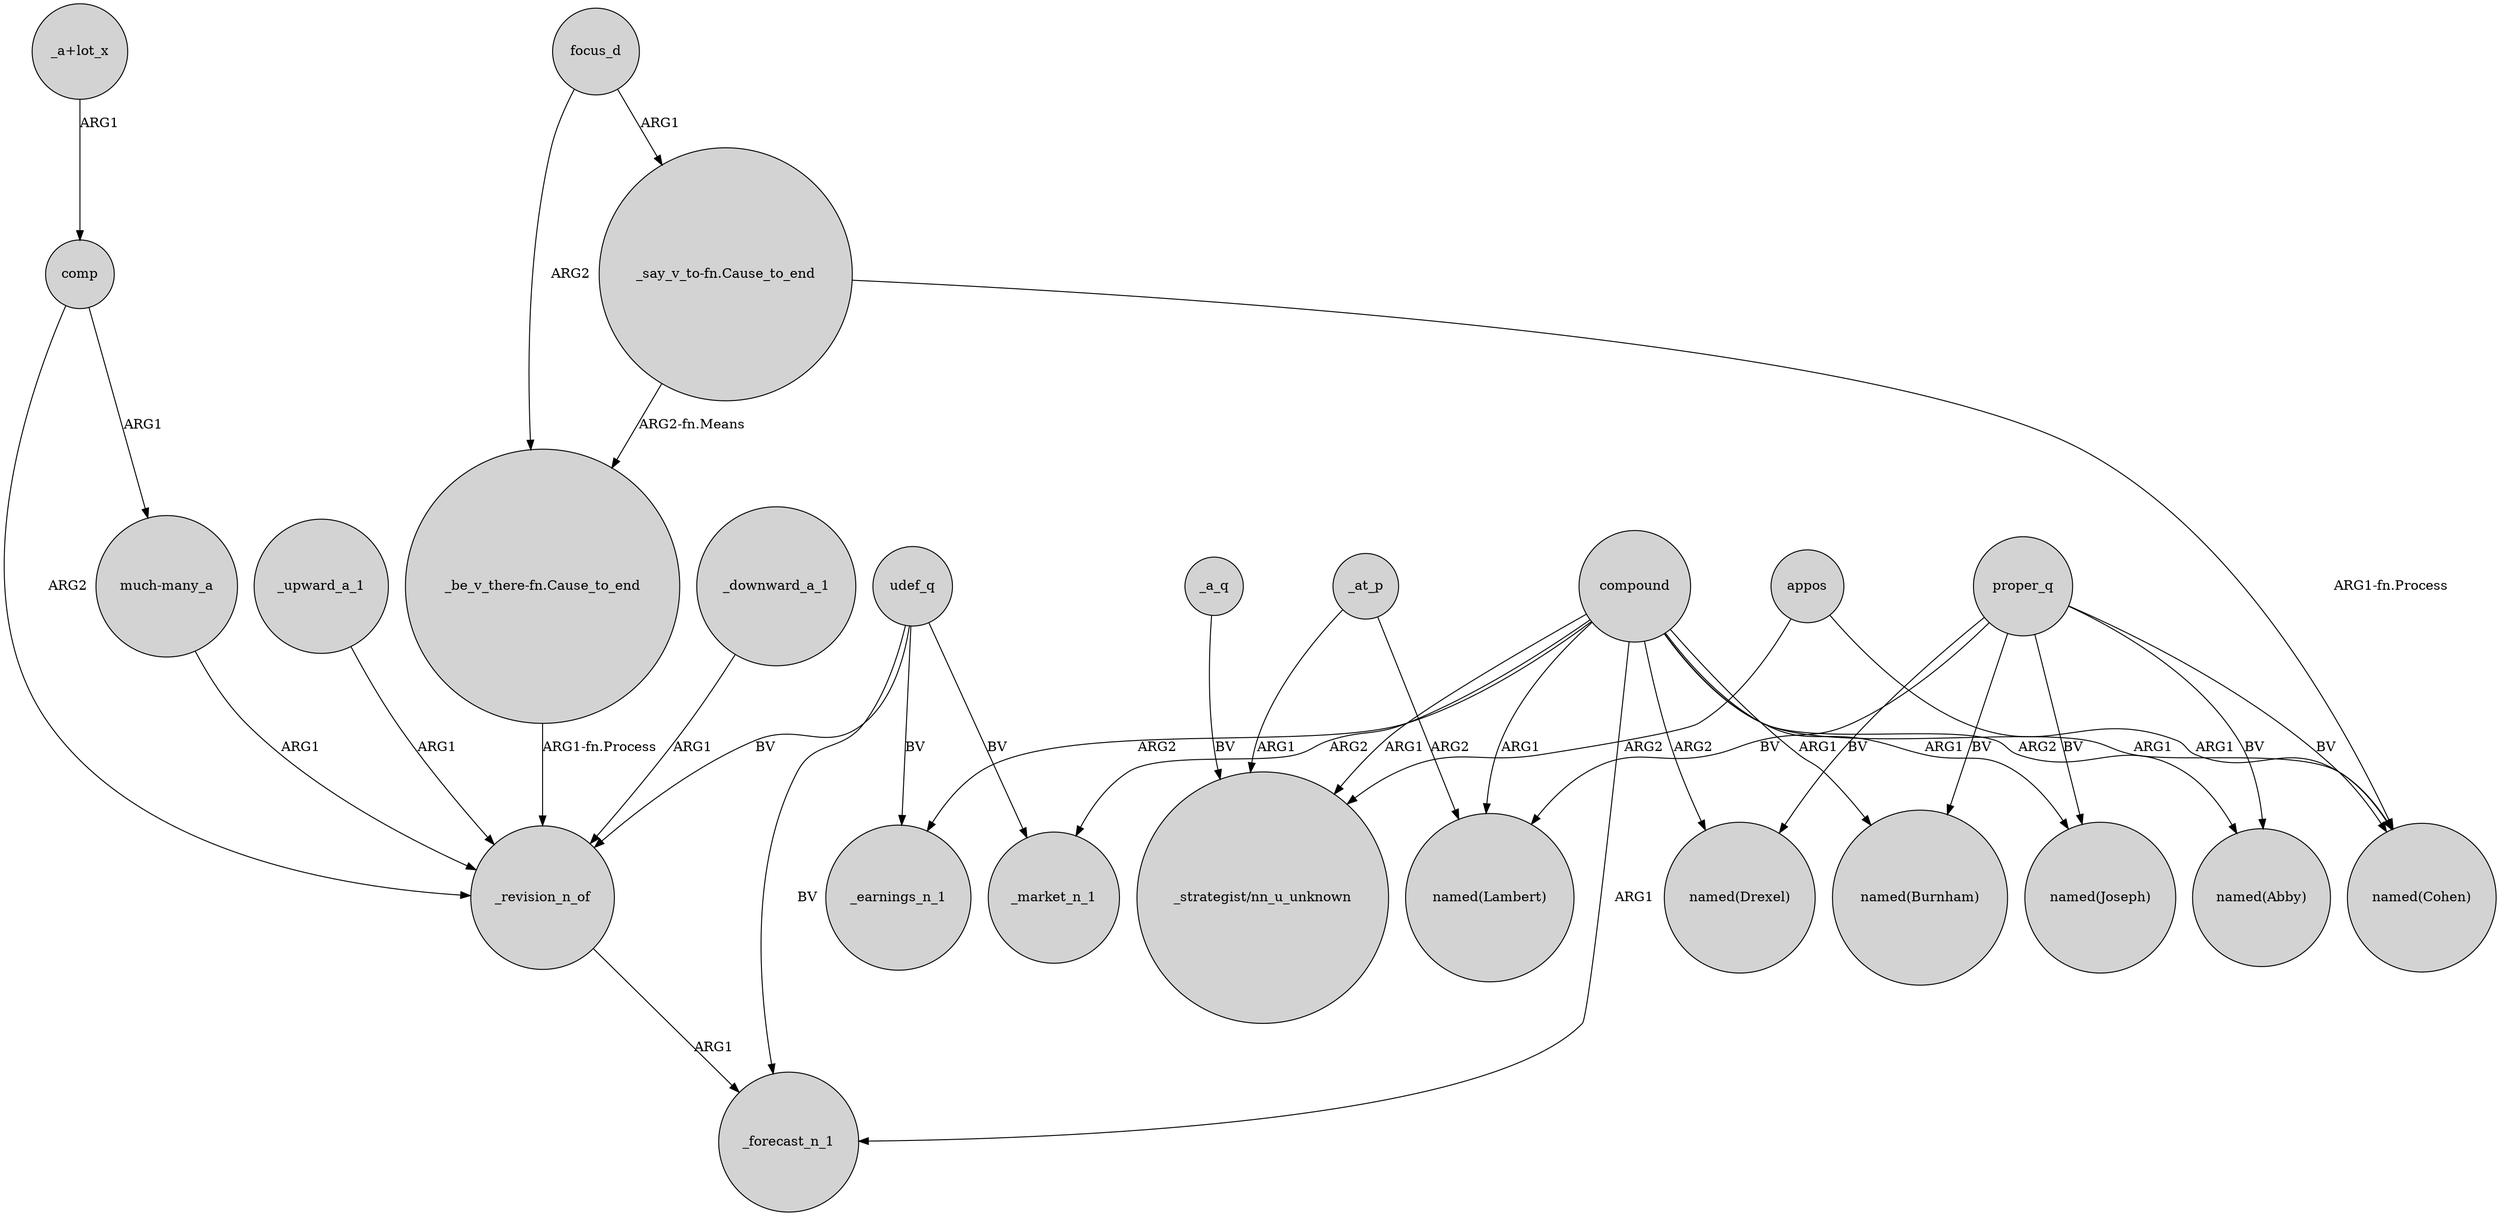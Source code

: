 digraph {
	node [shape=circle style=filled]
	_upward_a_1 -> _revision_n_of [label=ARG1]
	udef_q -> _market_n_1 [label=BV]
	_at_p -> "_strategist/nn_u_unknown" [label=ARG1]
	_revision_n_of -> _forecast_n_1 [label=ARG1]
	compound -> "named(Abby)" [label=ARG2]
	compound -> "named(Burnham)" [label=ARG1]
	focus_d -> "_say_v_to-fn.Cause_to_end" [label=ARG1]
	compound -> _market_n_1 [label=ARG2]
	comp -> _revision_n_of [label=ARG2]
	_downward_a_1 -> _revision_n_of [label=ARG1]
	proper_q -> "named(Abby)" [label=BV]
	proper_q -> "named(Joseph)" [label=BV]
	proper_q -> "named(Drexel)" [label=BV]
	"_a+lot_x" -> comp [label=ARG1]
	"_say_v_to-fn.Cause_to_end" -> "_be_v_there-fn.Cause_to_end" [label="ARG2-fn.Means"]
	proper_q -> "named(Burnham)" [label=BV]
	compound -> "_strategist/nn_u_unknown" [label=ARG1]
	_at_p -> "named(Lambert)" [label=ARG2]
	"_be_v_there-fn.Cause_to_end" -> _revision_n_of [label="ARG1-fn.Process"]
	appos -> "_strategist/nn_u_unknown" [label=ARG2]
	compound -> _earnings_n_1 [label=ARG2]
	comp -> "much-many_a" [label=ARG1]
	udef_q -> _earnings_n_1 [label=BV]
	udef_q -> _forecast_n_1 [label=BV]
	proper_q -> "named(Lambert)" [label=BV]
	compound -> "named(Joseph)" [label=ARG1]
	focus_d -> "_be_v_there-fn.Cause_to_end" [label=ARG2]
	compound -> _forecast_n_1 [label=ARG1]
	udef_q -> _revision_n_of [label=BV]
	appos -> "named(Cohen)" [label=ARG1]
	compound -> "named(Lambert)" [label=ARG1]
	proper_q -> "named(Cohen)" [label=BV]
	"much-many_a" -> _revision_n_of [label=ARG1]
	compound -> "named(Cohen)" [label=ARG1]
	compound -> "named(Drexel)" [label=ARG2]
	_a_q -> "_strategist/nn_u_unknown" [label=BV]
	"_say_v_to-fn.Cause_to_end" -> "named(Cohen)" [label="ARG1-fn.Process"]
}
